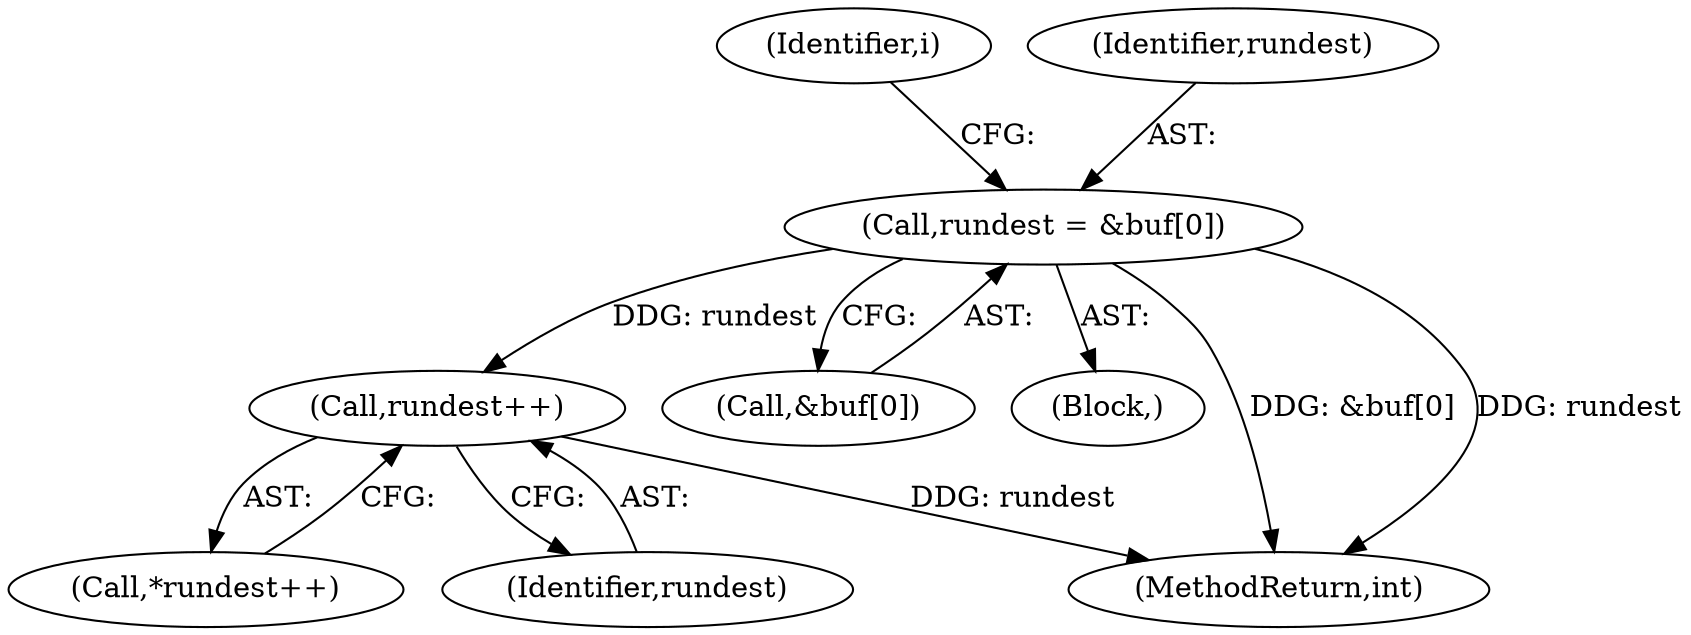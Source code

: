digraph "0_libmspack_18b6a2cc0b87536015bedd4f7763e6b02d5aa4f3@array" {
"1000597" [label="(Call,rundest = &buf[0])"];
"1000615" [label="(Call,rundest++)"];
"1000604" [label="(Identifier,i)"];
"1000598" [label="(Identifier,rundest)"];
"1000614" [label="(Call,*rundest++)"];
"1000599" [label="(Call,&buf[0])"];
"1000597" [label="(Call,rundest = &buf[0])"];
"1000596" [label="(Block,)"];
"1000615" [label="(Call,rundest++)"];
"1000616" [label="(Identifier,rundest)"];
"1001883" [label="(MethodReturn,int)"];
"1000597" -> "1000596"  [label="AST: "];
"1000597" -> "1000599"  [label="CFG: "];
"1000598" -> "1000597"  [label="AST: "];
"1000599" -> "1000597"  [label="AST: "];
"1000604" -> "1000597"  [label="CFG: "];
"1000597" -> "1001883"  [label="DDG: &buf[0]"];
"1000597" -> "1001883"  [label="DDG: rundest"];
"1000597" -> "1000615"  [label="DDG: rundest"];
"1000615" -> "1000614"  [label="AST: "];
"1000615" -> "1000616"  [label="CFG: "];
"1000616" -> "1000615"  [label="AST: "];
"1000614" -> "1000615"  [label="CFG: "];
"1000615" -> "1001883"  [label="DDG: rundest"];
}
